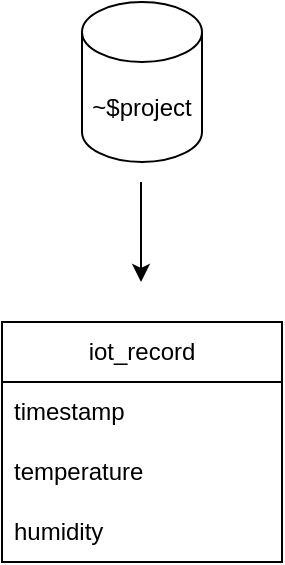 <mxfile version="24.6.1" type="device">
  <diagram id="C5RBs43oDa-KdzZeNtuy" name="Page-1">
    <mxGraphModel dx="1026" dy="699" grid="1" gridSize="10" guides="1" tooltips="1" connect="1" arrows="1" fold="1" page="1" pageScale="1" pageWidth="827" pageHeight="1169" math="0" shadow="0">
      <root>
        <mxCell id="WIyWlLk6GJQsqaUBKTNV-0" />
        <mxCell id="WIyWlLk6GJQsqaUBKTNV-1" parent="WIyWlLk6GJQsqaUBKTNV-0" />
        <mxCell id="lUlvcH_D0jjoJf2s_R-u-0" value="~$project" style="shape=cylinder3;whiteSpace=wrap;html=1;boundedLbl=1;backgroundOutline=1;size=15;labelPosition=center;verticalLabelPosition=middle;align=center;verticalAlign=middle;" parent="WIyWlLk6GJQsqaUBKTNV-1" vertex="1">
          <mxGeometry x="354" y="70" width="60" height="80" as="geometry" />
        </mxCell>
        <mxCell id="CCE3Xp3f4VD1NYhSK9eP-13" value="" style="endArrow=classic;html=1;rounded=0;" parent="WIyWlLk6GJQsqaUBKTNV-1" edge="1">
          <mxGeometry width="50" height="50" relative="1" as="geometry">
            <mxPoint x="383.5" y="160" as="sourcePoint" />
            <mxPoint x="383.5" y="210" as="targetPoint" />
          </mxGeometry>
        </mxCell>
        <mxCell id="-d5lWOkJumgOY2wozGjn-0" value="iot_record" style="swimlane;fontStyle=0;childLayout=stackLayout;horizontal=1;startSize=30;horizontalStack=0;resizeParent=1;resizeParentMax=0;resizeLast=0;collapsible=1;marginBottom=0;whiteSpace=wrap;html=1;" vertex="1" parent="WIyWlLk6GJQsqaUBKTNV-1">
          <mxGeometry x="314" y="230" width="140" height="120" as="geometry" />
        </mxCell>
        <mxCell id="-d5lWOkJumgOY2wozGjn-1" value="timestamp" style="text;strokeColor=none;fillColor=none;align=left;verticalAlign=middle;spacingLeft=4;spacingRight=4;overflow=hidden;points=[[0,0.5],[1,0.5]];portConstraint=eastwest;rotatable=0;whiteSpace=wrap;html=1;" vertex="1" parent="-d5lWOkJumgOY2wozGjn-0">
          <mxGeometry y="30" width="140" height="30" as="geometry" />
        </mxCell>
        <mxCell id="-d5lWOkJumgOY2wozGjn-2" value="temperature" style="text;strokeColor=none;fillColor=none;align=left;verticalAlign=middle;spacingLeft=4;spacingRight=4;overflow=hidden;points=[[0,0.5],[1,0.5]];portConstraint=eastwest;rotatable=0;whiteSpace=wrap;html=1;" vertex="1" parent="-d5lWOkJumgOY2wozGjn-0">
          <mxGeometry y="60" width="140" height="30" as="geometry" />
        </mxCell>
        <mxCell id="-d5lWOkJumgOY2wozGjn-3" value="humidity" style="text;strokeColor=none;fillColor=none;align=left;verticalAlign=middle;spacingLeft=4;spacingRight=4;overflow=hidden;points=[[0,0.5],[1,0.5]];portConstraint=eastwest;rotatable=0;whiteSpace=wrap;html=1;" vertex="1" parent="-d5lWOkJumgOY2wozGjn-0">
          <mxGeometry y="90" width="140" height="30" as="geometry" />
        </mxCell>
      </root>
    </mxGraphModel>
  </diagram>
</mxfile>
